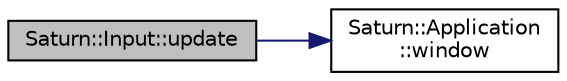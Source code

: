 digraph "Saturn::Input::update"
{
  edge [fontname="Helvetica",fontsize="10",labelfontname="Helvetica",labelfontsize="10"];
  node [fontname="Helvetica",fontsize="10",shape=record];
  rankdir="LR";
  Node7 [label="Saturn::Input::update",height=0.2,width=0.4,color="black", fillcolor="grey75", style="filled", fontcolor="black"];
  Node7 -> Node8 [color="midnightblue",fontsize="10",style="solid"];
  Node8 [label="Saturn::Application\l::window",height=0.2,width=0.4,color="black", fillcolor="white", style="filled",URL="$class_saturn_1_1_application.html#a0a819480dfc0fa3765415a943f987c4b"];
}
